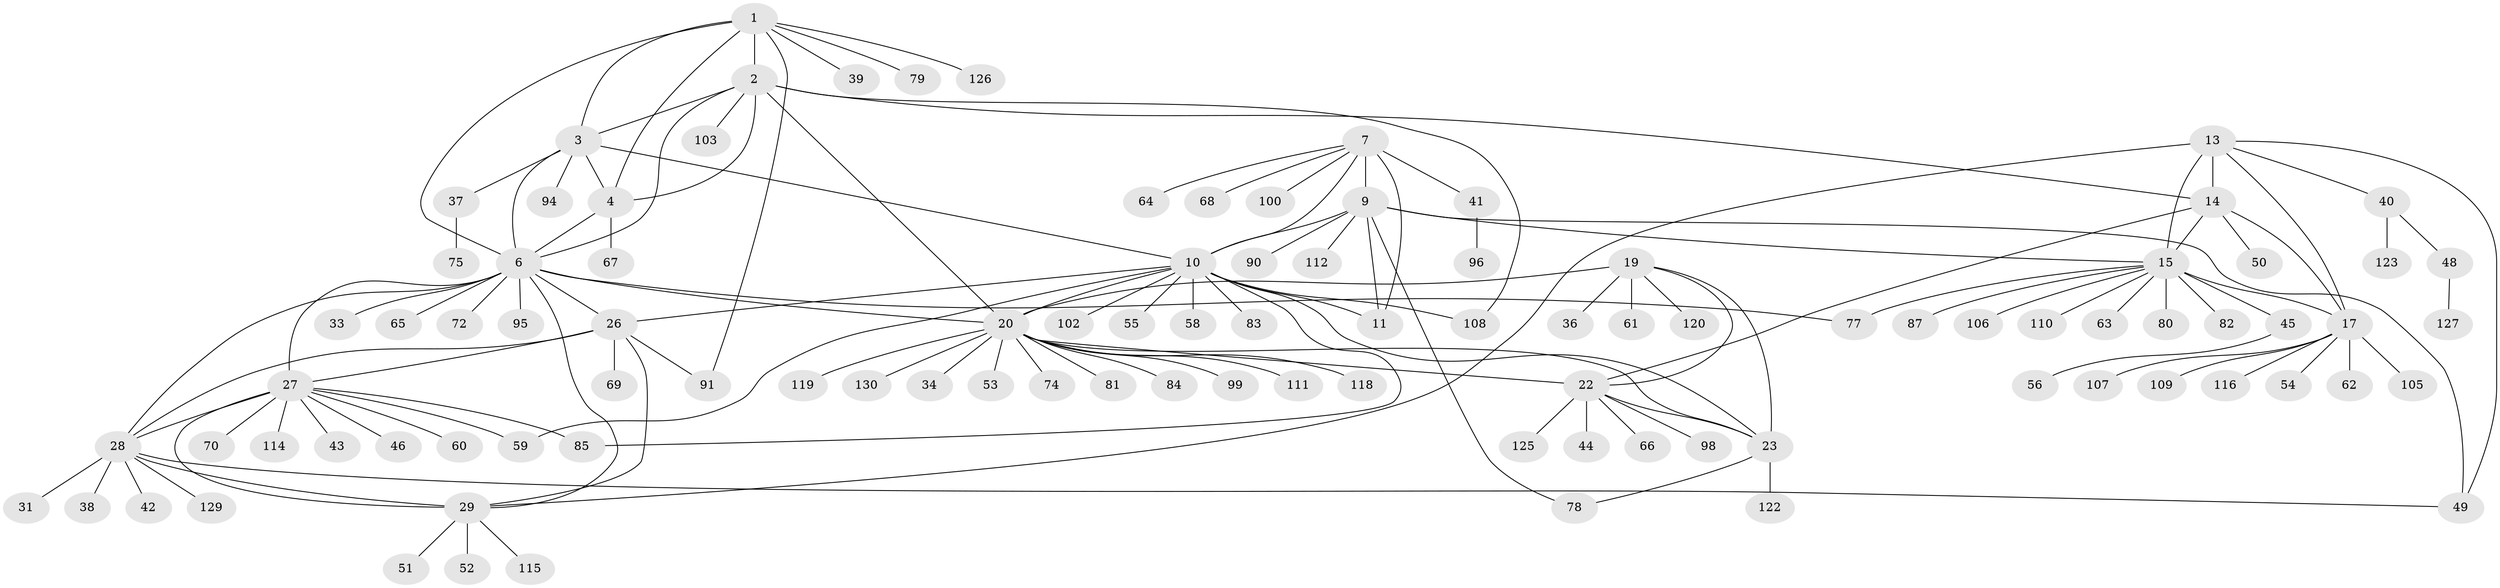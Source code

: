 // Generated by graph-tools (version 1.1) at 2025/24/03/03/25 07:24:12]
// undirected, 101 vertices, 136 edges
graph export_dot {
graph [start="1"]
  node [color=gray90,style=filled];
  1 [super="+97"];
  2 [super="+5"];
  3 [super="+32"];
  4 [super="+73"];
  6 [super="+25"];
  7 [super="+8"];
  9 [super="+12"];
  10 [super="+35"];
  11 [super="+57"];
  13;
  14 [super="+16"];
  15 [super="+18"];
  17 [super="+124"];
  19 [super="+21"];
  20 [super="+24"];
  22 [super="+86"];
  23;
  26 [super="+128"];
  27 [super="+30"];
  28 [super="+117"];
  29 [super="+47"];
  31 [super="+71"];
  33;
  34;
  36;
  37 [super="+104"];
  38;
  39;
  40;
  41;
  42;
  43 [super="+101"];
  44;
  45;
  46 [super="+113"];
  48;
  49;
  50;
  51;
  52;
  53;
  54;
  55;
  56 [super="+76"];
  58;
  59;
  60;
  61;
  62;
  63;
  64 [super="+92"];
  65;
  66;
  67 [super="+88"];
  68;
  69;
  70;
  72;
  74 [super="+93"];
  75;
  77;
  78 [super="+121"];
  79;
  80;
  81;
  82;
  83;
  84;
  85;
  87 [super="+89"];
  90;
  91;
  94;
  95;
  96;
  98;
  99;
  100;
  102;
  103;
  105;
  106;
  107;
  108;
  109;
  110;
  111;
  112;
  114;
  115;
  116;
  118;
  119;
  120;
  122;
  123;
  125;
  126;
  127;
  129;
  130;
  1 -- 2 [weight=2];
  1 -- 3;
  1 -- 4;
  1 -- 6;
  1 -- 39;
  1 -- 79;
  1 -- 91;
  1 -- 126;
  2 -- 3 [weight=2];
  2 -- 4 [weight=2];
  2 -- 6 [weight=2];
  2 -- 103;
  2 -- 108;
  2 -- 14;
  2 -- 20;
  3 -- 4;
  3 -- 6;
  3 -- 10;
  3 -- 37;
  3 -- 94;
  4 -- 6;
  4 -- 67;
  6 -- 72;
  6 -- 33;
  6 -- 65;
  6 -- 77;
  6 -- 20;
  6 -- 26;
  6 -- 27 [weight=2];
  6 -- 28;
  6 -- 29;
  6 -- 95;
  7 -- 9 [weight=4];
  7 -- 10 [weight=2];
  7 -- 11 [weight=2];
  7 -- 64;
  7 -- 68;
  7 -- 100;
  7 -- 41;
  9 -- 10 [weight=2];
  9 -- 11 [weight=2];
  9 -- 49;
  9 -- 78;
  9 -- 90;
  9 -- 112;
  9 -- 15;
  10 -- 11;
  10 -- 23;
  10 -- 26;
  10 -- 58;
  10 -- 59;
  10 -- 83;
  10 -- 85;
  10 -- 108;
  10 -- 20;
  10 -- 102;
  10 -- 55;
  13 -- 14 [weight=2];
  13 -- 15 [weight=2];
  13 -- 17;
  13 -- 29;
  13 -- 40;
  13 -- 49;
  14 -- 15 [weight=4];
  14 -- 17 [weight=2];
  14 -- 50;
  14 -- 22;
  15 -- 17 [weight=2];
  15 -- 77;
  15 -- 87;
  15 -- 106;
  15 -- 45;
  15 -- 110;
  15 -- 80;
  15 -- 82;
  15 -- 63;
  17 -- 54;
  17 -- 62;
  17 -- 105;
  17 -- 107;
  17 -- 109;
  17 -- 116;
  19 -- 20 [weight=4];
  19 -- 22 [weight=2];
  19 -- 23 [weight=2];
  19 -- 36;
  19 -- 120;
  19 -- 61;
  20 -- 22 [weight=2];
  20 -- 23 [weight=2];
  20 -- 34;
  20 -- 53;
  20 -- 84;
  20 -- 118;
  20 -- 119;
  20 -- 130;
  20 -- 99;
  20 -- 74;
  20 -- 111;
  20 -- 81;
  22 -- 23;
  22 -- 44;
  22 -- 66;
  22 -- 98;
  22 -- 125;
  23 -- 78;
  23 -- 122;
  26 -- 27 [weight=2];
  26 -- 28;
  26 -- 29;
  26 -- 69;
  26 -- 91;
  27 -- 28 [weight=2];
  27 -- 29 [weight=2];
  27 -- 43;
  27 -- 59;
  27 -- 60;
  27 -- 70;
  27 -- 85;
  27 -- 114;
  27 -- 46;
  28 -- 29;
  28 -- 31;
  28 -- 38;
  28 -- 42;
  28 -- 49;
  28 -- 129;
  29 -- 52;
  29 -- 51;
  29 -- 115;
  37 -- 75;
  40 -- 48;
  40 -- 123;
  41 -- 96;
  45 -- 56;
  48 -- 127;
}
